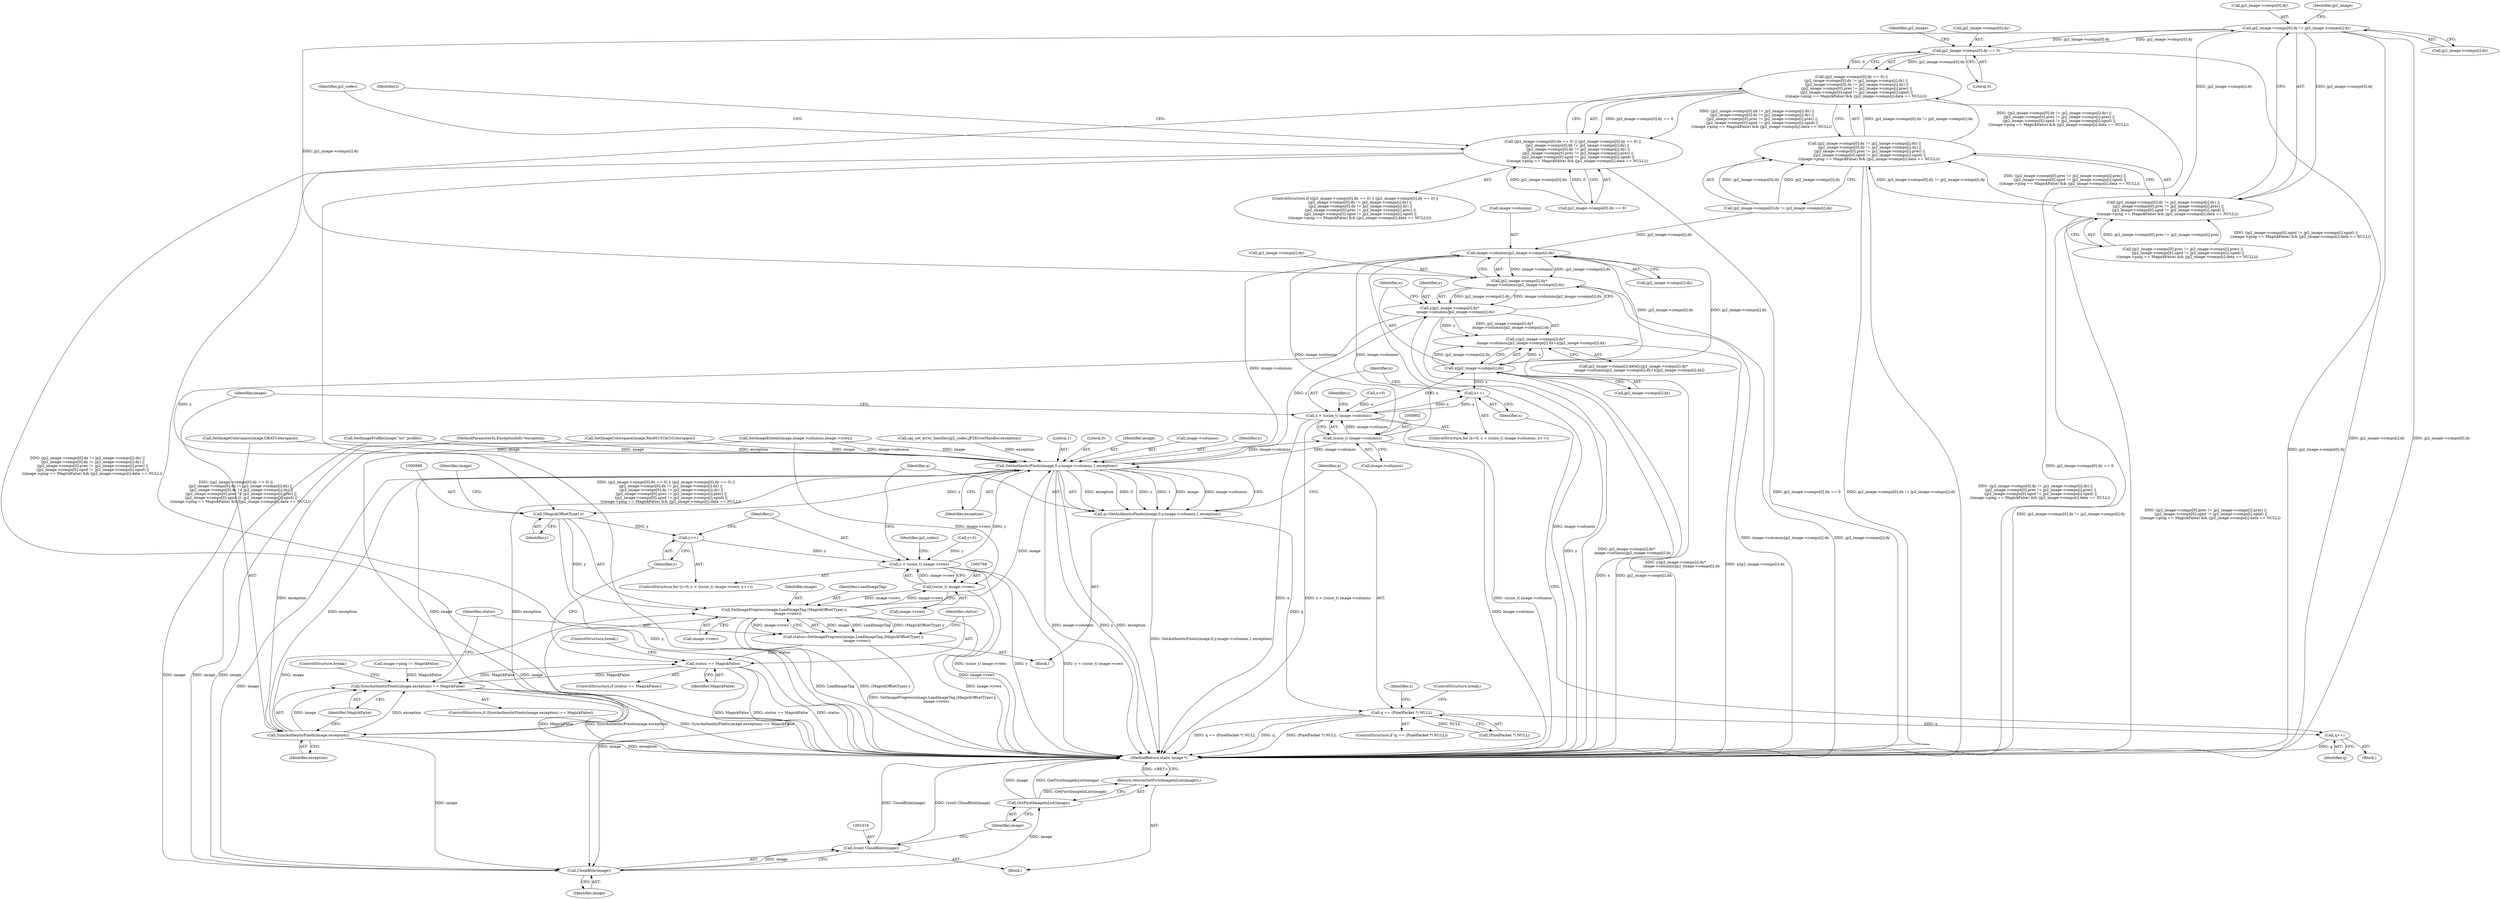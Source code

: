 digraph "0_ImageMagick_b0c5222ce31e8f941fa02ff9c7a040fb2db30dbc@array" {
"1000540" [label="(Call,jp2_image->comps[0].dy != jp2_image->comps[i].dy)"];
"1000514" [label="(Call,jp2_image->comps[0].dy == 0)"];
"1000540" [label="(Call,jp2_image->comps[0].dy != jp2_image->comps[i].dy)"];
"1000513" [label="(Call,(jp2_image->comps[0].dy == 0) ||\n        (jp2_image->comps[0].dx != jp2_image->comps[i].dx) ||\n         (jp2_image->comps[0].dy != jp2_image->comps[i].dy) ||\n         (jp2_image->comps[0].prec != jp2_image->comps[i].prec) ||\n         (jp2_image->comps[0].sgnd != jp2_image->comps[i].sgnd) ||\n        ((image->ping == MagickFalse) && (jp2_image->comps[i].data == NULL)))"];
"1000503" [label="(Call,(jp2_image->comps[0].dx == 0) || (jp2_image->comps[0].dy == 0) ||\n        (jp2_image->comps[0].dx != jp2_image->comps[i].dx) ||\n         (jp2_image->comps[0].dy != jp2_image->comps[i].dy) ||\n         (jp2_image->comps[0].prec != jp2_image->comps[i].prec) ||\n         (jp2_image->comps[0].sgnd != jp2_image->comps[i].sgnd) ||\n        ((image->ping == MagickFalse) && (jp2_image->comps[i].data == NULL)))"];
"1000539" [label="(Call,(jp2_image->comps[0].dy != jp2_image->comps[i].dy) ||\n         (jp2_image->comps[0].prec != jp2_image->comps[i].prec) ||\n         (jp2_image->comps[0].sgnd != jp2_image->comps[i].sgnd) ||\n        ((image->ping == MagickFalse) && (jp2_image->comps[i].data == NULL)))"];
"1000523" [label="(Call,(jp2_image->comps[0].dx != jp2_image->comps[i].dx) ||\n         (jp2_image->comps[0].dy != jp2_image->comps[i].dy) ||\n         (jp2_image->comps[0].prec != jp2_image->comps[i].prec) ||\n         (jp2_image->comps[0].sgnd != jp2_image->comps[i].sgnd) ||\n        ((image->ping == MagickFalse) && (jp2_image->comps[i].data == NULL)))"];
"1000859" [label="(Call,jp2_image->comps[i].dy*\n          image->columns/jp2_image->comps[i].dx)"];
"1000857" [label="(Call,y/jp2_image->comps[i].dy*\n          image->columns/jp2_image->comps[i].dx)"];
"1000856" [label="(Call,y/jp2_image->comps[i].dy*\n          image->columns/jp2_image->comps[i].dx+x/jp2_image->comps[i].dx)"];
"1000997" [label="(Call,(MagickOffsetType) y)"];
"1000772" [label="(Call,y++)"];
"1000765" [label="(Call,y < (ssize_t) image->rows)"];
"1000779" [label="(Call,GetAuthenticPixels(image,0,y,image->columns,1,exception))"];
"1000777" [label="(Call,q=GetAuthenticPixels(image,0,y,image->columns,1,exception))"];
"1000789" [label="(Call,q == (PixelPacket *) NULL)"];
"1000983" [label="(Call,q++)"];
"1000801" [label="(Call,(ssize_t) image->columns)"];
"1000799" [label="(Call,x < (ssize_t) image->columns)"];
"1000806" [label="(Call,x++)"];
"1000878" [label="(Call,x/jp2_image->comps[i].dx)"];
"1000867" [label="(Call,image->columns/jp2_image->comps[i].dx)"];
"1000987" [label="(Call,SyncAuthenticPixels(image,exception))"];
"1000986" [label="(Call,SyncAuthenticPixels(image,exception) == MagickFalse)"];
"1001004" [label="(Call,status == MagickFalse)"];
"1000994" [label="(Call,SetImageProgress(image,LoadImageTag,(MagickOffsetType) y,\n      image->rows))"];
"1000767" [label="(Call,(ssize_t) image->rows)"];
"1000992" [label="(Call,status=SetImageProgress(image,LoadImageTag,(MagickOffsetType) y,\n      image->rows))"];
"1001017" [label="(Call,CloseBlob(image))"];
"1001015" [label="(Call,(void) CloseBlob(image))"];
"1001020" [label="(Call,GetFirstImageInList(image))"];
"1001019" [label="(Return,return(GetFirstImageInList(image));)"];
"1000503" [label="(Call,(jp2_image->comps[0].dx == 0) || (jp2_image->comps[0].dy == 0) ||\n        (jp2_image->comps[0].dx != jp2_image->comps[i].dx) ||\n         (jp2_image->comps[0].dy != jp2_image->comps[i].dy) ||\n         (jp2_image->comps[0].prec != jp2_image->comps[i].prec) ||\n         (jp2_image->comps[0].sgnd != jp2_image->comps[i].sgnd) ||\n        ((image->ping == MagickFalse) && (jp2_image->comps[i].data == NULL)))"];
"1000783" [label="(Call,image->columns)"];
"1000513" [label="(Call,(jp2_image->comps[0].dy == 0) ||\n        (jp2_image->comps[0].dx != jp2_image->comps[i].dx) ||\n         (jp2_image->comps[0].dy != jp2_image->comps[i].dy) ||\n         (jp2_image->comps[0].prec != jp2_image->comps[i].prec) ||\n         (jp2_image->comps[0].sgnd != jp2_image->comps[i].sgnd) ||\n        ((image->ping == MagickFalse) && (jp2_image->comps[i].data == NULL)))"];
"1000986" [label="(Call,SyncAuthenticPixels(image,exception) == MagickFalse)"];
"1000782" [label="(Identifier,y)"];
"1000988" [label="(Identifier,image)"];
"1000524" [label="(Call,jp2_image->comps[0].dx != jp2_image->comps[i].dx)"];
"1000765" [label="(Call,y < (ssize_t) image->rows)"];
"1000769" [label="(Call,image->rows)"];
"1001004" [label="(Call,status == MagickFalse)"];
"1000541" [label="(Call,jp2_image->comps[0].dy)"];
"1000868" [label="(Call,image->columns)"];
"1000515" [label="(Call,jp2_image->comps[0].dy)"];
"1000646" [label="(Call,SetImageExtent(image,image->columns,image->rows))"];
"1000867" [label="(Call,image->columns/jp2_image->comps[i].dx)"];
"1000790" [label="(Identifier,q)"];
"1000774" [label="(Block,)"];
"1000984" [label="(Identifier,q)"];
"1000243" [label="(Call,opj_set_error_handler(jp2_codec,JP2ErrorHandler,exception))"];
"1001020" [label="(Call,GetFirstImageInList(image))"];
"1000548" [label="(Call,jp2_image->comps[i].dy)"];
"1000772" [label="(Call,y++)"];
"1000803" [label="(Call,image->columns)"];
"1000994" [label="(Call,SetImageProgress(image,LoadImageTag,(MagickOffsetType) y,\n      image->rows))"];
"1000761" [label="(ControlStructure,for (y=0; y < (ssize_t) image->rows; y++))"];
"1000766" [label="(Identifier,y)"];
"1000996" [label="(Identifier,LoadImageTag)"];
"1001005" [label="(Identifier,status)"];
"1000812" [label="(Identifier,i)"];
"1000797" [label="(Identifier,x)"];
"1000987" [label="(Call,SyncAuthenticPixels(image,exception))"];
"1001017" [label="(Call,CloseBlob(image))"];
"1000999" [label="(Identifier,y)"];
"1001015" [label="(Call,(void) CloseBlob(image))"];
"1000779" [label="(Call,GetAuthenticPixels(image,0,y,image->columns,1,exception))"];
"1000807" [label="(Identifier,x)"];
"1000871" [label="(Call,jp2_image->comps[i].dx)"];
"1000786" [label="(Literal,1)"];
"1000680" [label="(Call,SetImageColorspace(image,GRAYColorspace))"];
"1000796" [label="(Call,x=0)"];
"1000107" [label="(MethodParameterIn,ExceptionInfo *exception)"];
"1000801" [label="(Call,(ssize_t) image->columns)"];
"1000808" [label="(Block,)"];
"1001007" [label="(ControlStructure,break;)"];
"1000856" [label="(Call,y/jp2_image->comps[i].dy*\n          image->columns/jp2_image->comps[i].dx+x/jp2_image->comps[i].dx)"];
"1000778" [label="(Identifier,q)"];
"1000523" [label="(Call,(jp2_image->comps[0].dx != jp2_image->comps[i].dx) ||\n         (jp2_image->comps[0].dy != jp2_image->comps[i].dy) ||\n         (jp2_image->comps[0].prec != jp2_image->comps[i].prec) ||\n         (jp2_image->comps[0].sgnd != jp2_image->comps[i].sgnd) ||\n        ((image->ping == MagickFalse) && (jp2_image->comps[i].data == NULL)))"];
"1000806" [label="(Call,x++)"];
"1000781" [label="(Literal,0)"];
"1000789" [label="(Call,q == (PixelPacket *) NULL)"];
"1000502" [label="(ControlStructure,if ((jp2_image->comps[0].dx == 0) || (jp2_image->comps[0].dy == 0) ||\n        (jp2_image->comps[0].dx != jp2_image->comps[i].dx) ||\n         (jp2_image->comps[0].dy != jp2_image->comps[i].dy) ||\n         (jp2_image->comps[0].prec != jp2_image->comps[i].prec) ||\n         (jp2_image->comps[0].sgnd != jp2_image->comps[i].sgnd) ||\n        ((image->ping == MagickFalse) && (jp2_image->comps[i].data == NULL))))"];
"1000767" [label="(Call,(ssize_t) image->rows)"];
"1000540" [label="(Call,jp2_image->comps[0].dy != jp2_image->comps[i].dy)"];
"1000858" [label="(Identifier,y)"];
"1000992" [label="(Call,status=SetImageProgress(image,LoadImageTag,(MagickOffsetType) y,\n      image->rows))"];
"1001019" [label="(Return,return(GetFirstImageInList(image));)"];
"1000983" [label="(Call,q++)"];
"1000522" [label="(Literal,0)"];
"1000780" [label="(Identifier,image)"];
"1000860" [label="(Call,jp2_image->comps[i].dy)"];
"1000777" [label="(Call,q=GetAuthenticPixels(image,0,y,image->columns,1,exception))"];
"1000773" [label="(Identifier,y)"];
"1001009" [label="(Identifier,jp2_codec)"];
"1000989" [label="(Identifier,exception)"];
"1000788" [label="(ControlStructure,if (q == (PixelPacket *) NULL))"];
"1000997" [label="(Call,(MagickOffsetType) y)"];
"1000604" [label="(Identifier,jp2_codec)"];
"1000800" [label="(Identifier,x)"];
"1000555" [label="(Call,(jp2_image->comps[0].prec != jp2_image->comps[i].prec) ||\n         (jp2_image->comps[0].sgnd != jp2_image->comps[i].sgnd) ||\n        ((image->ping == MagickFalse) && (jp2_image->comps[i].data == NULL)))"];
"1001001" [label="(Identifier,image)"];
"1000991" [label="(ControlStructure,break;)"];
"1000995" [label="(Identifier,image)"];
"1000878" [label="(Call,x/jp2_image->comps[i].dx)"];
"1000993" [label="(Identifier,status)"];
"1000985" [label="(ControlStructure,if (SyncAuthenticPixels(image,exception) == MagickFalse))"];
"1000740" [label="(Call,SetImageProfile(image,\"icc\",profile))"];
"1000859" [label="(Call,jp2_image->comps[i].dy*\n          image->columns/jp2_image->comps[i].dx)"];
"1000745" [label="(Call,image->ping != MagickFalse)"];
"1000514" [label="(Call,jp2_image->comps[0].dy == 0)"];
"1001006" [label="(Identifier,MagickFalse)"];
"1001003" [label="(ControlStructure,if (status == MagickFalse))"];
"1000539" [label="(Call,(jp2_image->comps[0].dy != jp2_image->comps[i].dy) ||\n         (jp2_image->comps[0].prec != jp2_image->comps[i].prec) ||\n         (jp2_image->comps[0].sgnd != jp2_image->comps[i].sgnd) ||\n        ((image->ping == MagickFalse) && (jp2_image->comps[i].data == NULL)))"];
"1000108" [label="(Block,)"];
"1000794" [label="(ControlStructure,break;)"];
"1000560" [label="(Identifier,jp2_image)"];
"1000787" [label="(Identifier,exception)"];
"1000500" [label="(Identifier,i)"];
"1000848" [label="(Call,jp2_image->comps[i].data[y/jp2_image->comps[i].dy*\n          image->columns/jp2_image->comps[i].dx+x/jp2_image->comps[i].dx])"];
"1000762" [label="(Call,y=0)"];
"1001022" [label="(MethodReturn,static Image *)"];
"1000799" [label="(Call,x < (ssize_t) image->columns)"];
"1000880" [label="(Call,jp2_image->comps[i].dx)"];
"1000857" [label="(Call,y/jp2_image->comps[i].dy*\n          image->columns/jp2_image->comps[i].dx)"];
"1001018" [label="(Identifier,image)"];
"1000990" [label="(Identifier,MagickFalse)"];
"1000701" [label="(Call,SetImageColorspace(image,Rec601YCbCrColorspace))"];
"1000504" [label="(Call,jp2_image->comps[0].dx == 0)"];
"1000795" [label="(ControlStructure,for (x=0; x < (ssize_t) image->columns; x++))"];
"1000528" [label="(Identifier,jp2_image)"];
"1001000" [label="(Call,image->rows)"];
"1000791" [label="(Call,(PixelPacket *) NULL)"];
"1000879" [label="(Identifier,x)"];
"1001021" [label="(Identifier,image)"];
"1000540" -> "1000539"  [label="AST: "];
"1000540" -> "1000548"  [label="CFG: "];
"1000541" -> "1000540"  [label="AST: "];
"1000548" -> "1000540"  [label="AST: "];
"1000560" -> "1000540"  [label="CFG: "];
"1000539" -> "1000540"  [label="CFG: "];
"1000540" -> "1001022"  [label="DDG: jp2_image->comps[i].dy"];
"1000540" -> "1001022"  [label="DDG: jp2_image->comps[0].dy"];
"1000540" -> "1000514"  [label="DDG: jp2_image->comps[0].dy"];
"1000540" -> "1000539"  [label="DDG: jp2_image->comps[0].dy"];
"1000540" -> "1000539"  [label="DDG: jp2_image->comps[i].dy"];
"1000514" -> "1000540"  [label="DDG: jp2_image->comps[0].dy"];
"1000540" -> "1000859"  [label="DDG: jp2_image->comps[i].dy"];
"1000514" -> "1000513"  [label="AST: "];
"1000514" -> "1000522"  [label="CFG: "];
"1000515" -> "1000514"  [label="AST: "];
"1000522" -> "1000514"  [label="AST: "];
"1000528" -> "1000514"  [label="CFG: "];
"1000513" -> "1000514"  [label="CFG: "];
"1000514" -> "1001022"  [label="DDG: jp2_image->comps[0].dy"];
"1000514" -> "1000513"  [label="DDG: jp2_image->comps[0].dy"];
"1000514" -> "1000513"  [label="DDG: 0"];
"1000513" -> "1000503"  [label="AST: "];
"1000513" -> "1000523"  [label="CFG: "];
"1000523" -> "1000513"  [label="AST: "];
"1000503" -> "1000513"  [label="CFG: "];
"1000513" -> "1001022"  [label="DDG: jp2_image->comps[0].dy == 0"];
"1000513" -> "1001022"  [label="DDG: (jp2_image->comps[0].dx != jp2_image->comps[i].dx) ||\n         (jp2_image->comps[0].dy != jp2_image->comps[i].dy) ||\n         (jp2_image->comps[0].prec != jp2_image->comps[i].prec) ||\n         (jp2_image->comps[0].sgnd != jp2_image->comps[i].sgnd) ||\n        ((image->ping == MagickFalse) && (jp2_image->comps[i].data == NULL))"];
"1000513" -> "1000503"  [label="DDG: jp2_image->comps[0].dy == 0"];
"1000513" -> "1000503"  [label="DDG: (jp2_image->comps[0].dx != jp2_image->comps[i].dx) ||\n         (jp2_image->comps[0].dy != jp2_image->comps[i].dy) ||\n         (jp2_image->comps[0].prec != jp2_image->comps[i].prec) ||\n         (jp2_image->comps[0].sgnd != jp2_image->comps[i].sgnd) ||\n        ((image->ping == MagickFalse) && (jp2_image->comps[i].data == NULL))"];
"1000523" -> "1000513"  [label="DDG: jp2_image->comps[0].dx != jp2_image->comps[i].dx"];
"1000523" -> "1000513"  [label="DDG: (jp2_image->comps[0].dy != jp2_image->comps[i].dy) ||\n         (jp2_image->comps[0].prec != jp2_image->comps[i].prec) ||\n         (jp2_image->comps[0].sgnd != jp2_image->comps[i].sgnd) ||\n        ((image->ping == MagickFalse) && (jp2_image->comps[i].data == NULL))"];
"1000503" -> "1000502"  [label="AST: "];
"1000503" -> "1000504"  [label="CFG: "];
"1000504" -> "1000503"  [label="AST: "];
"1000604" -> "1000503"  [label="CFG: "];
"1000500" -> "1000503"  [label="CFG: "];
"1000503" -> "1001022"  [label="DDG: (jp2_image->comps[0].dy == 0) ||\n        (jp2_image->comps[0].dx != jp2_image->comps[i].dx) ||\n         (jp2_image->comps[0].dy != jp2_image->comps[i].dy) ||\n         (jp2_image->comps[0].prec != jp2_image->comps[i].prec) ||\n         (jp2_image->comps[0].sgnd != jp2_image->comps[i].sgnd) ||\n        ((image->ping == MagickFalse) && (jp2_image->comps[i].data == NULL))"];
"1000503" -> "1001022"  [label="DDG: (jp2_image->comps[0].dx == 0) || (jp2_image->comps[0].dy == 0) ||\n        (jp2_image->comps[0].dx != jp2_image->comps[i].dx) ||\n         (jp2_image->comps[0].dy != jp2_image->comps[i].dy) ||\n         (jp2_image->comps[0].prec != jp2_image->comps[i].prec) ||\n         (jp2_image->comps[0].sgnd != jp2_image->comps[i].sgnd) ||\n        ((image->ping == MagickFalse) && (jp2_image->comps[i].data == NULL))"];
"1000503" -> "1001022"  [label="DDG: jp2_image->comps[0].dx == 0"];
"1000504" -> "1000503"  [label="DDG: jp2_image->comps[0].dx"];
"1000504" -> "1000503"  [label="DDG: 0"];
"1000539" -> "1000523"  [label="AST: "];
"1000539" -> "1000555"  [label="CFG: "];
"1000555" -> "1000539"  [label="AST: "];
"1000523" -> "1000539"  [label="CFG: "];
"1000539" -> "1001022"  [label="DDG: jp2_image->comps[0].dy != jp2_image->comps[i].dy"];
"1000539" -> "1001022"  [label="DDG: (jp2_image->comps[0].prec != jp2_image->comps[i].prec) ||\n         (jp2_image->comps[0].sgnd != jp2_image->comps[i].sgnd) ||\n        ((image->ping == MagickFalse) && (jp2_image->comps[i].data == NULL))"];
"1000539" -> "1000523"  [label="DDG: jp2_image->comps[0].dy != jp2_image->comps[i].dy"];
"1000539" -> "1000523"  [label="DDG: (jp2_image->comps[0].prec != jp2_image->comps[i].prec) ||\n         (jp2_image->comps[0].sgnd != jp2_image->comps[i].sgnd) ||\n        ((image->ping == MagickFalse) && (jp2_image->comps[i].data == NULL))"];
"1000555" -> "1000539"  [label="DDG: jp2_image->comps[0].prec != jp2_image->comps[i].prec"];
"1000555" -> "1000539"  [label="DDG: (jp2_image->comps[0].sgnd != jp2_image->comps[i].sgnd) ||\n        ((image->ping == MagickFalse) && (jp2_image->comps[i].data == NULL))"];
"1000523" -> "1000524"  [label="CFG: "];
"1000524" -> "1000523"  [label="AST: "];
"1000523" -> "1001022"  [label="DDG: jp2_image->comps[0].dx != jp2_image->comps[i].dx"];
"1000523" -> "1001022"  [label="DDG: (jp2_image->comps[0].dy != jp2_image->comps[i].dy) ||\n         (jp2_image->comps[0].prec != jp2_image->comps[i].prec) ||\n         (jp2_image->comps[0].sgnd != jp2_image->comps[i].sgnd) ||\n        ((image->ping == MagickFalse) && (jp2_image->comps[i].data == NULL))"];
"1000524" -> "1000523"  [label="DDG: jp2_image->comps[0].dx"];
"1000524" -> "1000523"  [label="DDG: jp2_image->comps[i].dx"];
"1000859" -> "1000857"  [label="AST: "];
"1000859" -> "1000867"  [label="CFG: "];
"1000860" -> "1000859"  [label="AST: "];
"1000867" -> "1000859"  [label="AST: "];
"1000857" -> "1000859"  [label="CFG: "];
"1000859" -> "1001022"  [label="DDG: image->columns/jp2_image->comps[i].dx"];
"1000859" -> "1001022"  [label="DDG: jp2_image->comps[i].dy"];
"1000859" -> "1000857"  [label="DDG: jp2_image->comps[i].dy"];
"1000859" -> "1000857"  [label="DDG: image->columns/jp2_image->comps[i].dx"];
"1000867" -> "1000859"  [label="DDG: image->columns"];
"1000867" -> "1000859"  [label="DDG: jp2_image->comps[i].dx"];
"1000857" -> "1000856"  [label="AST: "];
"1000858" -> "1000857"  [label="AST: "];
"1000879" -> "1000857"  [label="CFG: "];
"1000857" -> "1001022"  [label="DDG: y"];
"1000857" -> "1001022"  [label="DDG: jp2_image->comps[i].dy*\n          image->columns/jp2_image->comps[i].dx"];
"1000857" -> "1000856"  [label="DDG: y"];
"1000857" -> "1000856"  [label="DDG: jp2_image->comps[i].dy*\n          image->columns/jp2_image->comps[i].dx"];
"1000779" -> "1000857"  [label="DDG: y"];
"1000857" -> "1000997"  [label="DDG: y"];
"1000856" -> "1000848"  [label="AST: "];
"1000856" -> "1000878"  [label="CFG: "];
"1000878" -> "1000856"  [label="AST: "];
"1000848" -> "1000856"  [label="CFG: "];
"1000856" -> "1001022"  [label="DDG: y/jp2_image->comps[i].dy*\n          image->columns/jp2_image->comps[i].dx"];
"1000856" -> "1001022"  [label="DDG: x/jp2_image->comps[i].dx"];
"1000878" -> "1000856"  [label="DDG: x"];
"1000878" -> "1000856"  [label="DDG: jp2_image->comps[i].dx"];
"1000997" -> "1000994"  [label="AST: "];
"1000997" -> "1000999"  [label="CFG: "];
"1000998" -> "1000997"  [label="AST: "];
"1000999" -> "1000997"  [label="AST: "];
"1001001" -> "1000997"  [label="CFG: "];
"1000997" -> "1001022"  [label="DDG: y"];
"1000997" -> "1000772"  [label="DDG: y"];
"1000997" -> "1000994"  [label="DDG: y"];
"1000779" -> "1000997"  [label="DDG: y"];
"1000772" -> "1000761"  [label="AST: "];
"1000772" -> "1000773"  [label="CFG: "];
"1000773" -> "1000772"  [label="AST: "];
"1000766" -> "1000772"  [label="CFG: "];
"1000772" -> "1000765"  [label="DDG: y"];
"1000765" -> "1000761"  [label="AST: "];
"1000765" -> "1000767"  [label="CFG: "];
"1000766" -> "1000765"  [label="AST: "];
"1000767" -> "1000765"  [label="AST: "];
"1000778" -> "1000765"  [label="CFG: "];
"1001009" -> "1000765"  [label="CFG: "];
"1000765" -> "1001022"  [label="DDG: (ssize_t) image->rows"];
"1000765" -> "1001022"  [label="DDG: y"];
"1000765" -> "1001022"  [label="DDG: y < (ssize_t) image->rows"];
"1000762" -> "1000765"  [label="DDG: y"];
"1000767" -> "1000765"  [label="DDG: image->rows"];
"1000765" -> "1000779"  [label="DDG: y"];
"1000779" -> "1000777"  [label="AST: "];
"1000779" -> "1000787"  [label="CFG: "];
"1000780" -> "1000779"  [label="AST: "];
"1000781" -> "1000779"  [label="AST: "];
"1000782" -> "1000779"  [label="AST: "];
"1000783" -> "1000779"  [label="AST: "];
"1000786" -> "1000779"  [label="AST: "];
"1000787" -> "1000779"  [label="AST: "];
"1000777" -> "1000779"  [label="CFG: "];
"1000779" -> "1001022"  [label="DDG: image->columns"];
"1000779" -> "1001022"  [label="DDG: y"];
"1000779" -> "1001022"  [label="DDG: exception"];
"1000779" -> "1000777"  [label="DDG: exception"];
"1000779" -> "1000777"  [label="DDG: 0"];
"1000779" -> "1000777"  [label="DDG: y"];
"1000779" -> "1000777"  [label="DDG: 1"];
"1000779" -> "1000777"  [label="DDG: image"];
"1000779" -> "1000777"  [label="DDG: image->columns"];
"1000680" -> "1000779"  [label="DDG: image"];
"1000646" -> "1000779"  [label="DDG: image"];
"1000646" -> "1000779"  [label="DDG: image->columns"];
"1000701" -> "1000779"  [label="DDG: image"];
"1000740" -> "1000779"  [label="DDG: image"];
"1000994" -> "1000779"  [label="DDG: image"];
"1000801" -> "1000779"  [label="DDG: image->columns"];
"1000867" -> "1000779"  [label="DDG: image->columns"];
"1000987" -> "1000779"  [label="DDG: exception"];
"1000243" -> "1000779"  [label="DDG: exception"];
"1000107" -> "1000779"  [label="DDG: exception"];
"1000779" -> "1000801"  [label="DDG: image->columns"];
"1000779" -> "1000987"  [label="DDG: image"];
"1000779" -> "1000987"  [label="DDG: exception"];
"1000779" -> "1001017"  [label="DDG: image"];
"1000777" -> "1000774"  [label="AST: "];
"1000778" -> "1000777"  [label="AST: "];
"1000790" -> "1000777"  [label="CFG: "];
"1000777" -> "1001022"  [label="DDG: GetAuthenticPixels(image,0,y,image->columns,1,exception)"];
"1000777" -> "1000789"  [label="DDG: q"];
"1000789" -> "1000788"  [label="AST: "];
"1000789" -> "1000791"  [label="CFG: "];
"1000790" -> "1000789"  [label="AST: "];
"1000791" -> "1000789"  [label="AST: "];
"1000794" -> "1000789"  [label="CFG: "];
"1000797" -> "1000789"  [label="CFG: "];
"1000789" -> "1001022"  [label="DDG: (PixelPacket *) NULL"];
"1000789" -> "1001022"  [label="DDG: q == (PixelPacket *) NULL"];
"1000789" -> "1001022"  [label="DDG: q"];
"1000791" -> "1000789"  [label="DDG: NULL"];
"1000789" -> "1000983"  [label="DDG: q"];
"1000983" -> "1000808"  [label="AST: "];
"1000983" -> "1000984"  [label="CFG: "];
"1000984" -> "1000983"  [label="AST: "];
"1000807" -> "1000983"  [label="CFG: "];
"1000983" -> "1001022"  [label="DDG: q"];
"1000801" -> "1000799"  [label="AST: "];
"1000801" -> "1000803"  [label="CFG: "];
"1000802" -> "1000801"  [label="AST: "];
"1000803" -> "1000801"  [label="AST: "];
"1000799" -> "1000801"  [label="CFG: "];
"1000801" -> "1001022"  [label="DDG: image->columns"];
"1000801" -> "1000799"  [label="DDG: image->columns"];
"1000867" -> "1000801"  [label="DDG: image->columns"];
"1000801" -> "1000867"  [label="DDG: image->columns"];
"1000799" -> "1000795"  [label="AST: "];
"1000800" -> "1000799"  [label="AST: "];
"1000812" -> "1000799"  [label="CFG: "];
"1000988" -> "1000799"  [label="CFG: "];
"1000799" -> "1001022"  [label="DDG: x"];
"1000799" -> "1001022"  [label="DDG: x < (ssize_t) image->columns"];
"1000799" -> "1001022"  [label="DDG: (ssize_t) image->columns"];
"1000806" -> "1000799"  [label="DDG: x"];
"1000796" -> "1000799"  [label="DDG: x"];
"1000799" -> "1000806"  [label="DDG: x"];
"1000799" -> "1000878"  [label="DDG: x"];
"1000806" -> "1000795"  [label="AST: "];
"1000806" -> "1000807"  [label="CFG: "];
"1000807" -> "1000806"  [label="AST: "];
"1000800" -> "1000806"  [label="CFG: "];
"1000878" -> "1000806"  [label="DDG: x"];
"1000878" -> "1000880"  [label="CFG: "];
"1000879" -> "1000878"  [label="AST: "];
"1000880" -> "1000878"  [label="AST: "];
"1000878" -> "1001022"  [label="DDG: x"];
"1000878" -> "1001022"  [label="DDG: jp2_image->comps[i].dx"];
"1000878" -> "1000867"  [label="DDG: jp2_image->comps[i].dx"];
"1000867" -> "1000878"  [label="DDG: jp2_image->comps[i].dx"];
"1000867" -> "1000871"  [label="CFG: "];
"1000868" -> "1000867"  [label="AST: "];
"1000871" -> "1000867"  [label="AST: "];
"1000867" -> "1001022"  [label="DDG: image->columns"];
"1000524" -> "1000867"  [label="DDG: jp2_image->comps[i].dx"];
"1000987" -> "1000986"  [label="AST: "];
"1000987" -> "1000989"  [label="CFG: "];
"1000988" -> "1000987"  [label="AST: "];
"1000989" -> "1000987"  [label="AST: "];
"1000990" -> "1000987"  [label="CFG: "];
"1000987" -> "1001022"  [label="DDG: exception"];
"1000987" -> "1000986"  [label="DDG: image"];
"1000987" -> "1000986"  [label="DDG: exception"];
"1000107" -> "1000987"  [label="DDG: exception"];
"1000987" -> "1000994"  [label="DDG: image"];
"1000987" -> "1001017"  [label="DDG: image"];
"1000986" -> "1000985"  [label="AST: "];
"1000986" -> "1000990"  [label="CFG: "];
"1000990" -> "1000986"  [label="AST: "];
"1000991" -> "1000986"  [label="CFG: "];
"1000993" -> "1000986"  [label="CFG: "];
"1000986" -> "1001022"  [label="DDG: MagickFalse"];
"1000986" -> "1001022"  [label="DDG: SyncAuthenticPixels(image,exception)"];
"1000986" -> "1001022"  [label="DDG: SyncAuthenticPixels(image,exception) == MagickFalse"];
"1000745" -> "1000986"  [label="DDG: MagickFalse"];
"1001004" -> "1000986"  [label="DDG: MagickFalse"];
"1000986" -> "1001004"  [label="DDG: MagickFalse"];
"1001004" -> "1001003"  [label="AST: "];
"1001004" -> "1001006"  [label="CFG: "];
"1001005" -> "1001004"  [label="AST: "];
"1001006" -> "1001004"  [label="AST: "];
"1001007" -> "1001004"  [label="CFG: "];
"1000773" -> "1001004"  [label="CFG: "];
"1001004" -> "1001022"  [label="DDG: status == MagickFalse"];
"1001004" -> "1001022"  [label="DDG: status"];
"1001004" -> "1001022"  [label="DDG: MagickFalse"];
"1000992" -> "1001004"  [label="DDG: status"];
"1000994" -> "1000992"  [label="AST: "];
"1000994" -> "1001000"  [label="CFG: "];
"1000995" -> "1000994"  [label="AST: "];
"1000996" -> "1000994"  [label="AST: "];
"1001000" -> "1000994"  [label="AST: "];
"1000992" -> "1000994"  [label="CFG: "];
"1000994" -> "1001022"  [label="DDG: LoadImageTag"];
"1000994" -> "1001022"  [label="DDG: (MagickOffsetType) y"];
"1000994" -> "1001022"  [label="DDG: image->rows"];
"1000994" -> "1000767"  [label="DDG: image->rows"];
"1000994" -> "1000992"  [label="DDG: image"];
"1000994" -> "1000992"  [label="DDG: LoadImageTag"];
"1000994" -> "1000992"  [label="DDG: (MagickOffsetType) y"];
"1000994" -> "1000992"  [label="DDG: image->rows"];
"1000767" -> "1000994"  [label="DDG: image->rows"];
"1000994" -> "1001017"  [label="DDG: image"];
"1000767" -> "1000769"  [label="CFG: "];
"1000768" -> "1000767"  [label="AST: "];
"1000769" -> "1000767"  [label="AST: "];
"1000767" -> "1001022"  [label="DDG: image->rows"];
"1000646" -> "1000767"  [label="DDG: image->rows"];
"1000992" -> "1000774"  [label="AST: "];
"1000993" -> "1000992"  [label="AST: "];
"1001005" -> "1000992"  [label="CFG: "];
"1000992" -> "1001022"  [label="DDG: SetImageProgress(image,LoadImageTag,(MagickOffsetType) y,\n      image->rows)"];
"1001017" -> "1001015"  [label="AST: "];
"1001017" -> "1001018"  [label="CFG: "];
"1001018" -> "1001017"  [label="AST: "];
"1001015" -> "1001017"  [label="CFG: "];
"1001017" -> "1001015"  [label="DDG: image"];
"1000680" -> "1001017"  [label="DDG: image"];
"1000646" -> "1001017"  [label="DDG: image"];
"1000701" -> "1001017"  [label="DDG: image"];
"1000740" -> "1001017"  [label="DDG: image"];
"1001017" -> "1001020"  [label="DDG: image"];
"1001015" -> "1000108"  [label="AST: "];
"1001016" -> "1001015"  [label="AST: "];
"1001021" -> "1001015"  [label="CFG: "];
"1001015" -> "1001022"  [label="DDG: (void) CloseBlob(image)"];
"1001015" -> "1001022"  [label="DDG: CloseBlob(image)"];
"1001020" -> "1001019"  [label="AST: "];
"1001020" -> "1001021"  [label="CFG: "];
"1001021" -> "1001020"  [label="AST: "];
"1001019" -> "1001020"  [label="CFG: "];
"1001020" -> "1001022"  [label="DDG: image"];
"1001020" -> "1001022"  [label="DDG: GetFirstImageInList(image)"];
"1001020" -> "1001019"  [label="DDG: GetFirstImageInList(image)"];
"1001019" -> "1000108"  [label="AST: "];
"1001022" -> "1001019"  [label="CFG: "];
"1001019" -> "1001022"  [label="DDG: <RET>"];
}
